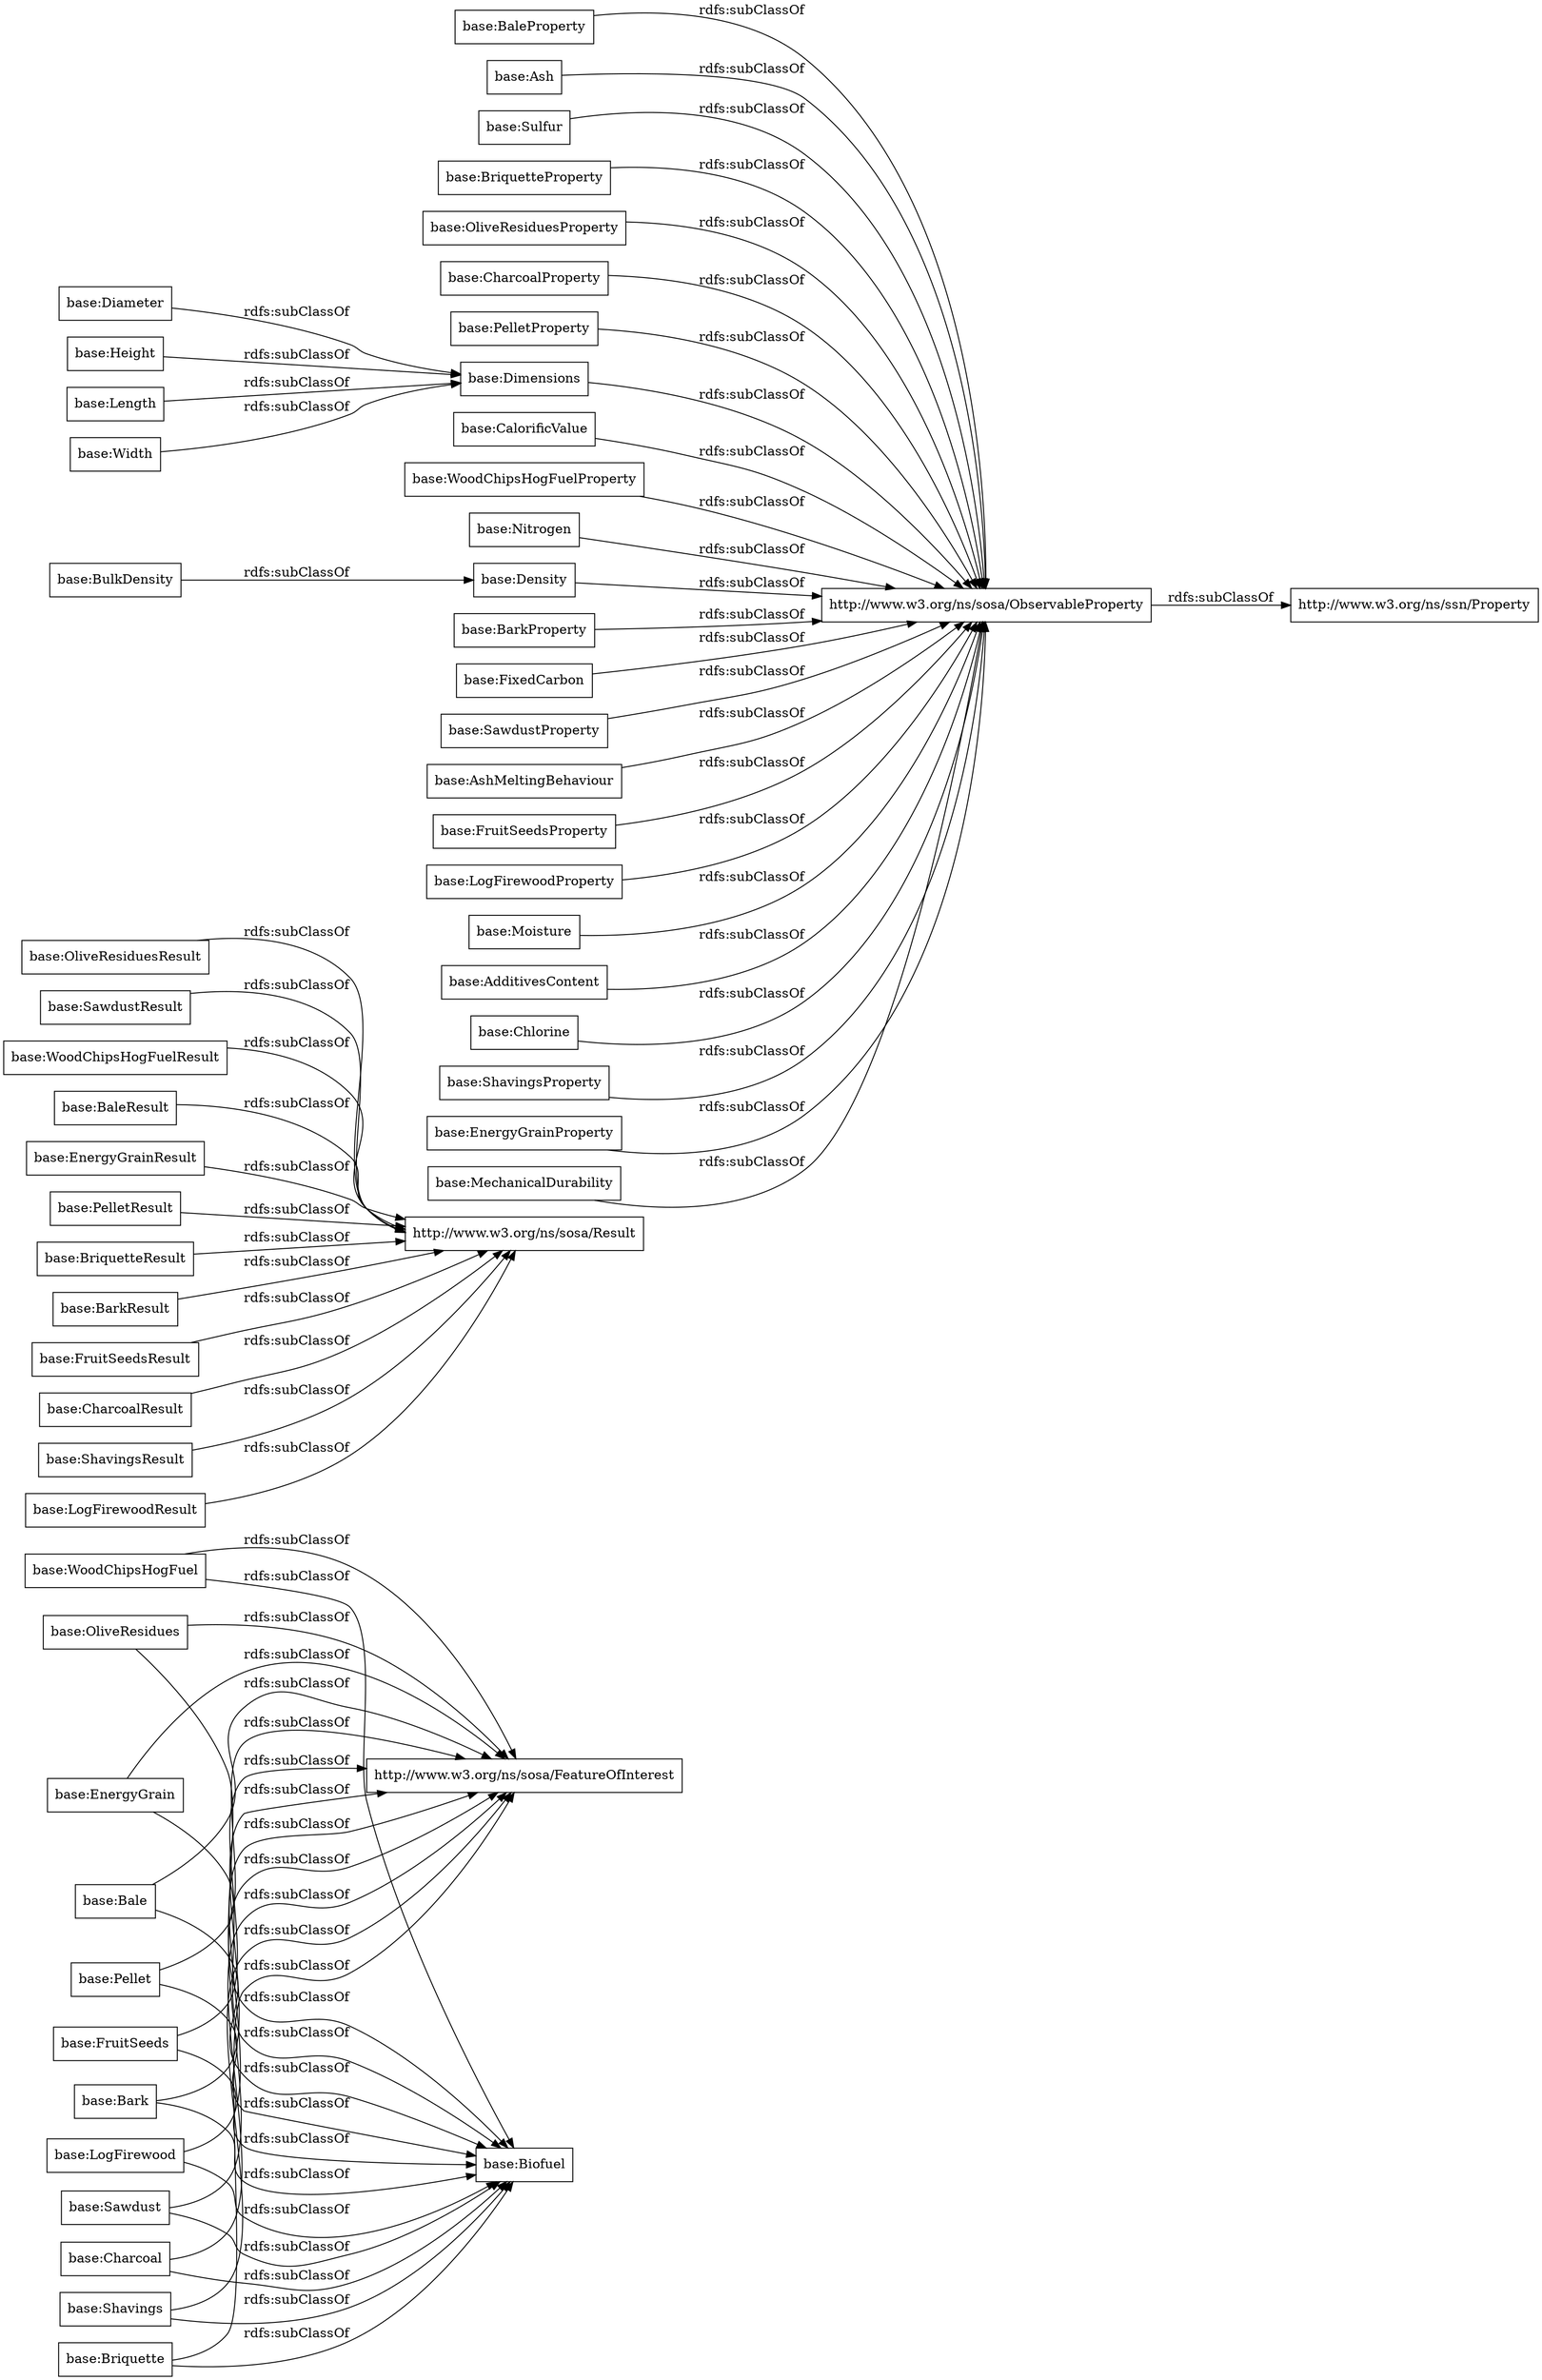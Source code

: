 digraph ar2dtool_diagram { 
rankdir=LR;
size="1000"
node [shape = rectangle, color="black"]; "http://www.w3.org/ns/sosa/FeatureOfInterest" "base:OliveResiduesResult" "base:BaleProperty" "base:Ash" "base:WoodChipsHogFuel" "base:Diameter" "base:OliveResidues" "http://www.w3.org/ns/sosa/Result" "base:Height" "base:SawdustResult" "base:WoodChipsHogFuelResult" "base:Length" "base:BaleResult" "base:EnergyGrainResult" "base:PelletResult" "base:BulkDensity" "base:EnergyGrain" "base:Sulfur" "base:BriquetteProperty" "base:OliveResiduesProperty" "base:CharcoalProperty" "base:Biofuel" "base:Sawdust" "base:PelletProperty" "base:Dimensions" "base:BriquetteResult" "base:CalorificValue" "base:WoodChipsHogFuelProperty" "base:BarkResult" "base:Nitrogen" "base:Bale" "base:Density" "base:BarkProperty" "http://www.w3.org/ns/sosa/ObservableProperty" "base:FixedCarbon" "base:Shavings" "base:SawdustProperty" "base:AshMeltingBehaviour" "base:FruitSeedsProperty" "base:FruitSeedsResult" "base:Charcoal" "base:LogFirewoodProperty" "base:CharcoalResult" "base:FruitSeeds" "base:Moisture" "base:LogFirewood" "base:Width" "base:Pellet" "base:ShavingsResult" "base:AdditivesContent" "base:Bark" "base:Chlorine" "base:ShavingsProperty" "base:EnergyGrainProperty" "base:LogFirewoodResult" "base:MechanicalDurability" "http://www.w3.org/ns/ssn/Property" "base:Briquette" ; /*classes style*/
	"base:Height" -> "base:Dimensions" [ label = "rdfs:subClassOf" ];
	"base:Chlorine" -> "http://www.w3.org/ns/sosa/ObservableProperty" [ label = "rdfs:subClassOf" ];
	"base:SawdustProperty" -> "http://www.w3.org/ns/sosa/ObservableProperty" [ label = "rdfs:subClassOf" ];
	"base:EnergyGrainProperty" -> "http://www.w3.org/ns/sosa/ObservableProperty" [ label = "rdfs:subClassOf" ];
	"base:ShavingsProperty" -> "http://www.w3.org/ns/sosa/ObservableProperty" [ label = "rdfs:subClassOf" ];
	"base:MechanicalDurability" -> "http://www.w3.org/ns/sosa/ObservableProperty" [ label = "rdfs:subClassOf" ];
	"base:PelletProperty" -> "http://www.w3.org/ns/sosa/ObservableProperty" [ label = "rdfs:subClassOf" ];
	"base:Charcoal" -> "http://www.w3.org/ns/sosa/FeatureOfInterest" [ label = "rdfs:subClassOf" ];
	"base:Charcoal" -> "base:Biofuel" [ label = "rdfs:subClassOf" ];
	"base:LogFirewoodResult" -> "http://www.w3.org/ns/sosa/Result" [ label = "rdfs:subClassOf" ];
	"base:BarkProperty" -> "http://www.w3.org/ns/sosa/ObservableProperty" [ label = "rdfs:subClassOf" ];
	"base:Ash" -> "http://www.w3.org/ns/sosa/ObservableProperty" [ label = "rdfs:subClassOf" ];
	"base:WoodChipsHogFuel" -> "http://www.w3.org/ns/sosa/FeatureOfInterest" [ label = "rdfs:subClassOf" ];
	"base:WoodChipsHogFuel" -> "base:Biofuel" [ label = "rdfs:subClassOf" ];
	"base:Bark" -> "base:Biofuel" [ label = "rdfs:subClassOf" ];
	"base:Bark" -> "http://www.w3.org/ns/sosa/FeatureOfInterest" [ label = "rdfs:subClassOf" ];
	"base:BriquetteResult" -> "http://www.w3.org/ns/sosa/Result" [ label = "rdfs:subClassOf" ];
	"base:BaleResult" -> "http://www.w3.org/ns/sosa/Result" [ label = "rdfs:subClassOf" ];
	"base:SawdustResult" -> "http://www.w3.org/ns/sosa/Result" [ label = "rdfs:subClassOf" ];
	"base:Sawdust" -> "http://www.w3.org/ns/sosa/FeatureOfInterest" [ label = "rdfs:subClassOf" ];
	"base:Sawdust" -> "base:Biofuel" [ label = "rdfs:subClassOf" ];
	"base:LogFirewoodProperty" -> "http://www.w3.org/ns/sosa/ObservableProperty" [ label = "rdfs:subClassOf" ];
	"base:BriquetteProperty" -> "http://www.w3.org/ns/sosa/ObservableProperty" [ label = "rdfs:subClassOf" ];
	"base:FixedCarbon" -> "http://www.w3.org/ns/sosa/ObservableProperty" [ label = "rdfs:subClassOf" ];
	"base:WoodChipsHogFuelResult" -> "http://www.w3.org/ns/sosa/Result" [ label = "rdfs:subClassOf" ];
	"base:Moisture" -> "http://www.w3.org/ns/sosa/ObservableProperty" [ label = "rdfs:subClassOf" ];
	"base:OliveResidues" -> "http://www.w3.org/ns/sosa/FeatureOfInterest" [ label = "rdfs:subClassOf" ];
	"base:OliveResidues" -> "base:Biofuel" [ label = "rdfs:subClassOf" ];
	"base:BaleProperty" -> "http://www.w3.org/ns/sosa/ObservableProperty" [ label = "rdfs:subClassOf" ];
	"base:Dimensions" -> "http://www.w3.org/ns/sosa/ObservableProperty" [ label = "rdfs:subClassOf" ];
	"base:FruitSeeds" -> "base:Biofuel" [ label = "rdfs:subClassOf" ];
	"base:FruitSeeds" -> "http://www.w3.org/ns/sosa/FeatureOfInterest" [ label = "rdfs:subClassOf" ];
	"base:Length" -> "base:Dimensions" [ label = "rdfs:subClassOf" ];
	"base:FruitSeedsResult" -> "http://www.w3.org/ns/sosa/Result" [ label = "rdfs:subClassOf" ];
	"base:FruitSeedsProperty" -> "http://www.w3.org/ns/sosa/ObservableProperty" [ label = "rdfs:subClassOf" ];
	"base:Diameter" -> "base:Dimensions" [ label = "rdfs:subClassOf" ];
	"base:Pellet" -> "base:Biofuel" [ label = "rdfs:subClassOf" ];
	"base:Pellet" -> "http://www.w3.org/ns/sosa/FeatureOfInterest" [ label = "rdfs:subClassOf" ];
	"base:Briquette" -> "base:Biofuel" [ label = "rdfs:subClassOf" ];
	"base:Briquette" -> "http://www.w3.org/ns/sosa/FeatureOfInterest" [ label = "rdfs:subClassOf" ];
	"base:Nitrogen" -> "http://www.w3.org/ns/sosa/ObservableProperty" [ label = "rdfs:subClassOf" ];
	"base:OliveResiduesResult" -> "http://www.w3.org/ns/sosa/Result" [ label = "rdfs:subClassOf" ];
	"base:OliveResiduesProperty" -> "http://www.w3.org/ns/sosa/ObservableProperty" [ label = "rdfs:subClassOf" ];
	"base:BulkDensity" -> "base:Density" [ label = "rdfs:subClassOf" ];
	"base:Density" -> "http://www.w3.org/ns/sosa/ObservableProperty" [ label = "rdfs:subClassOf" ];
	"base:Shavings" -> "http://www.w3.org/ns/sosa/FeatureOfInterest" [ label = "rdfs:subClassOf" ];
	"base:Shavings" -> "base:Biofuel" [ label = "rdfs:subClassOf" ];
	"base:AdditivesContent" -> "http://www.w3.org/ns/sosa/ObservableProperty" [ label = "rdfs:subClassOf" ];
	"base:CharcoalProperty" -> "http://www.w3.org/ns/sosa/ObservableProperty" [ label = "rdfs:subClassOf" ];
	"base:LogFirewood" -> "base:Biofuel" [ label = "rdfs:subClassOf" ];
	"base:LogFirewood" -> "http://www.w3.org/ns/sosa/FeatureOfInterest" [ label = "rdfs:subClassOf" ];
	"base:CharcoalResult" -> "http://www.w3.org/ns/sosa/Result" [ label = "rdfs:subClassOf" ];
	"base:AshMeltingBehaviour" -> "http://www.w3.org/ns/sosa/ObservableProperty" [ label = "rdfs:subClassOf" ];
	"base:Width" -> "base:Dimensions" [ label = "rdfs:subClassOf" ];
	"base:ShavingsResult" -> "http://www.w3.org/ns/sosa/Result" [ label = "rdfs:subClassOf" ];
	"base:EnergyGrain" -> "base:Biofuel" [ label = "rdfs:subClassOf" ];
	"base:EnergyGrain" -> "http://www.w3.org/ns/sosa/FeatureOfInterest" [ label = "rdfs:subClassOf" ];
	"base:BarkResult" -> "http://www.w3.org/ns/sosa/Result" [ label = "rdfs:subClassOf" ];
	"base:PelletResult" -> "http://www.w3.org/ns/sosa/Result" [ label = "rdfs:subClassOf" ];
	"base:EnergyGrainResult" -> "http://www.w3.org/ns/sosa/Result" [ label = "rdfs:subClassOf" ];
	"base:WoodChipsHogFuelProperty" -> "http://www.w3.org/ns/sosa/ObservableProperty" [ label = "rdfs:subClassOf" ];
	"http://www.w3.org/ns/sosa/ObservableProperty" -> "http://www.w3.org/ns/ssn/Property" [ label = "rdfs:subClassOf" ];
	"base:Bale" -> "base:Biofuel" [ label = "rdfs:subClassOf" ];
	"base:Bale" -> "http://www.w3.org/ns/sosa/FeatureOfInterest" [ label = "rdfs:subClassOf" ];
	"base:Sulfur" -> "http://www.w3.org/ns/sosa/ObservableProperty" [ label = "rdfs:subClassOf" ];
	"base:CalorificValue" -> "http://www.w3.org/ns/sosa/ObservableProperty" [ label = "rdfs:subClassOf" ];

}
